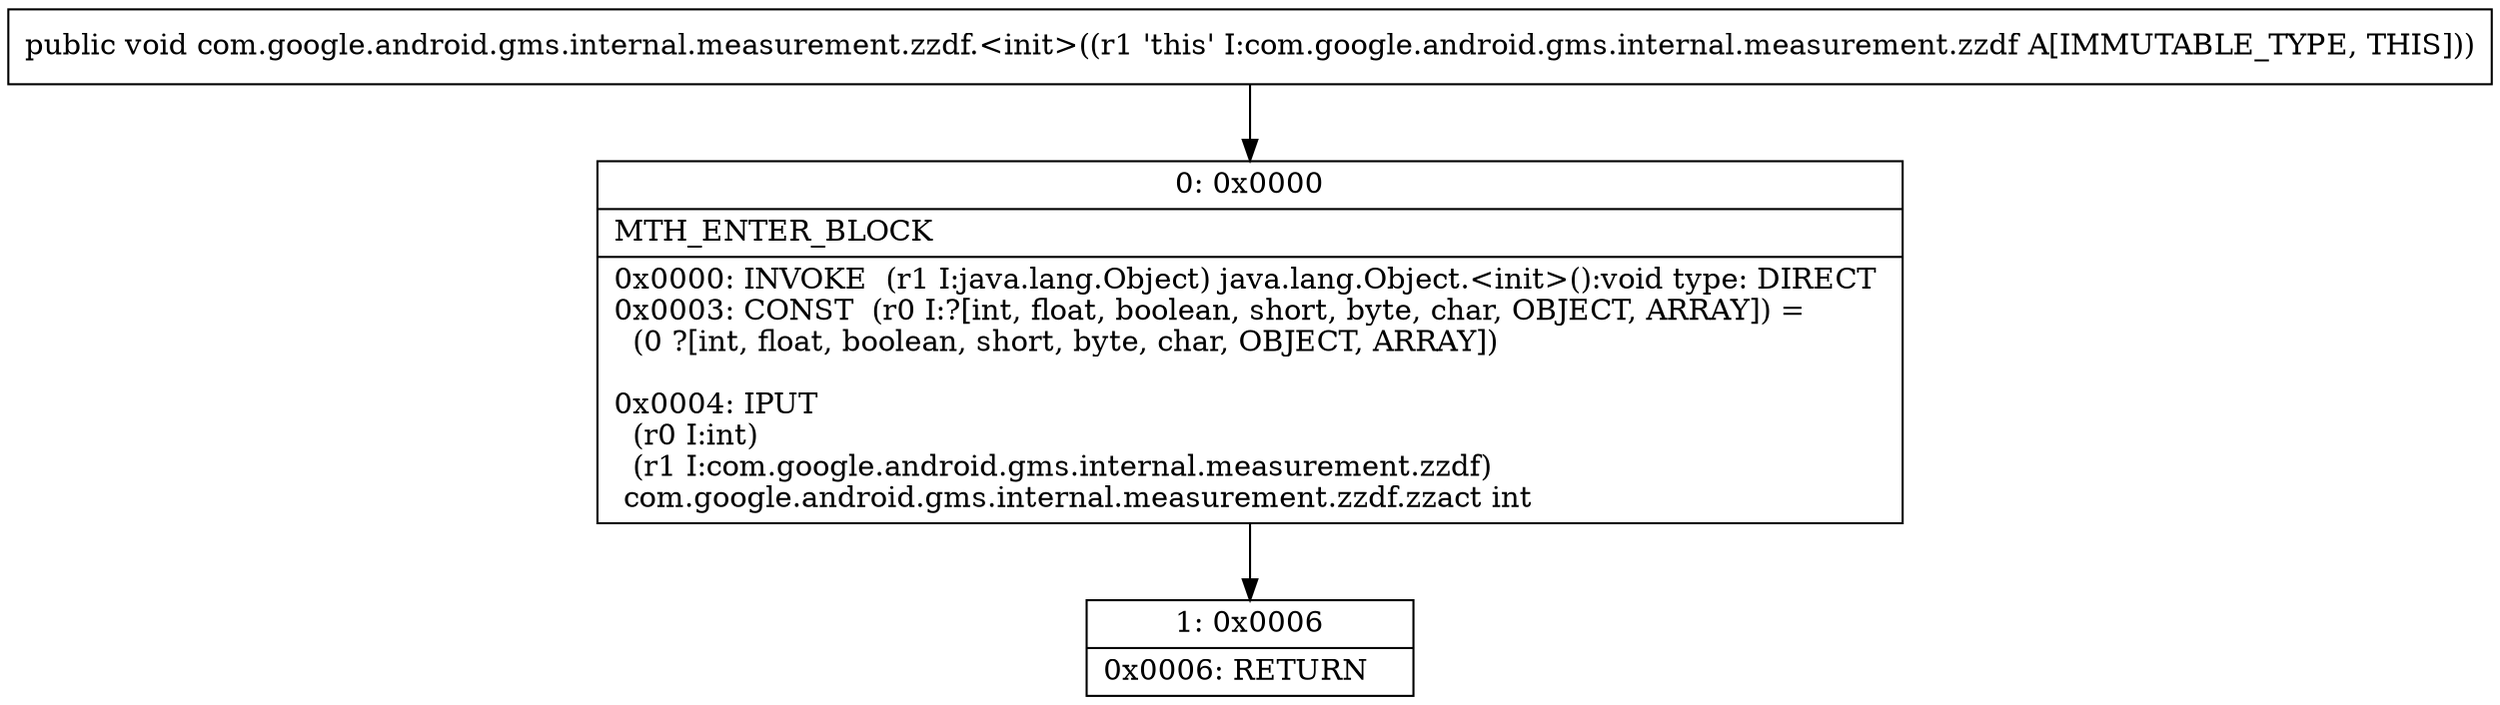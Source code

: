 digraph "CFG forcom.google.android.gms.internal.measurement.zzdf.\<init\>()V" {
Node_0 [shape=record,label="{0\:\ 0x0000|MTH_ENTER_BLOCK\l|0x0000: INVOKE  (r1 I:java.lang.Object) java.lang.Object.\<init\>():void type: DIRECT \l0x0003: CONST  (r0 I:?[int, float, boolean, short, byte, char, OBJECT, ARRAY]) = \l  (0 ?[int, float, boolean, short, byte, char, OBJECT, ARRAY])\l \l0x0004: IPUT  \l  (r0 I:int)\l  (r1 I:com.google.android.gms.internal.measurement.zzdf)\l com.google.android.gms.internal.measurement.zzdf.zzact int \l}"];
Node_1 [shape=record,label="{1\:\ 0x0006|0x0006: RETURN   \l}"];
MethodNode[shape=record,label="{public void com.google.android.gms.internal.measurement.zzdf.\<init\>((r1 'this' I:com.google.android.gms.internal.measurement.zzdf A[IMMUTABLE_TYPE, THIS])) }"];
MethodNode -> Node_0;
Node_0 -> Node_1;
}

